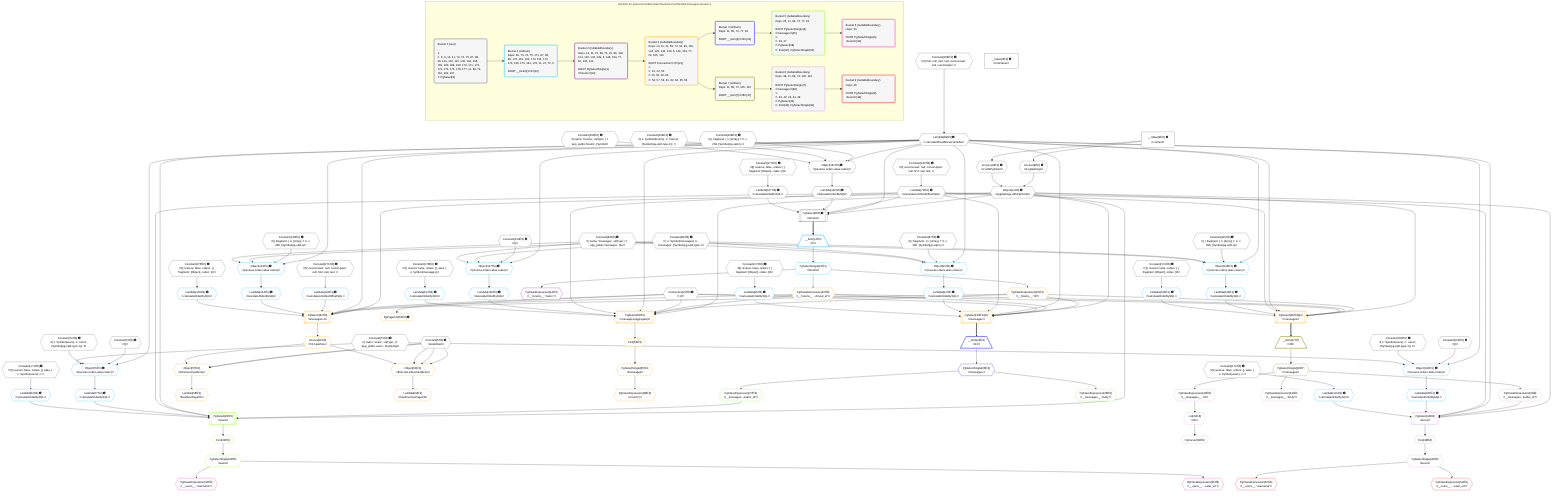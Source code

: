 %%{init: {'themeVariables': { 'fontSize': '12px'}}}%%
graph TD
    classDef path fill:#eee,stroke:#000,color:#000
    classDef plan fill:#fff,stroke-width:1px,color:#000
    classDef itemplan fill:#fff,stroke-width:2px,color:#000
    classDef unbatchedplan fill:#dff,stroke-width:1px,color:#000
    classDef sideeffectplan fill:#fcc,stroke-width:2px,color:#000
    classDef bucket fill:#f6f6f6,color:#000,stroke-width:2px,text-align:left


    %% plan dependencies
    PgSelect8[["PgSelect[8∈0] ➊<br />ᐸforumsᐳ"]]:::plan
    Object11{{"Object[11∈0] ➊<br />ᐸ{pgSettings,withPgClient}ᐳ"}}:::plan
    Lambda69{{"Lambda[69∈0] ➊<br />ᐸcalculateShouldReverseOrderᐳ"}}:::plan
    Lambda72{{"Lambda[72∈0] ➊<br />ᐸcalculateLimitAndOffsetSQLᐳ"}}:::plan
    Lambda162{{"Lambda[162∈0] ➊<br />ᐸcalculateOrderBySQLᐳ"}}:::plan
    Lambda167{{"Lambda[167∈0] ➊<br />ᐸcalculateOrderBySQLᐳ"}}:::plan
    Object11 & Lambda69 & Lambda72 & Lambda162 & Lambda167 --> PgSelect8
    Object161{{"Object[161∈0] ➊<br />ᐸ{reverse,orders,alias,codec}ᐳ"}}:::plan
    Constant158{{"Constant[158∈0] ➊<br />ᐸ[ { fragment: { n: [Array], f: 0, c: 266, [Symbol(pg-sql2-tyᐳ"}}:::plan
    Constant159{{"Constant[159∈0] ➊<br />ᐸ{ s: Symbol(forums), n: 'forums', [Symbol(pg-sql2-type-1)]: ᐳ"}}:::plan
    Constant160{{"Constant[160∈0] ➊<br />ᐸ{ name: 'forums', sqlType: { t: 'app_public.forums', [Symbolᐳ"}}:::plan
    Lambda69 & Constant158 & Constant159 & Constant160 --> Object161
    Access9{{"Access[9∈0] ➊<br />ᐸ2.pgSettingsᐳ"}}:::plan
    Access10{{"Access[10∈0] ➊<br />ᐸ2.withPgClientᐳ"}}:::plan
    Access9 & Access10 --> Object11
    __Value2["__Value[2∈0] ➊<br />ᐸcontextᐳ"]:::plan
    __Value2 --> Access9
    __Value2 --> Access10
    Constant168{{"Constant[168∈0] ➊<br />ᐸ§{ first: null, last: null, cursorLower: null, cursorUpper: ᐳ"}}:::plan
    Constant168 --> Lambda69
    Constant169{{"Constant[169∈0] ➊<br />ᐸ§{ cursorLower: null, cursorUpper: null, first: null, last: ᐳ"}}:::plan
    Constant169 --> Lambda72
    Object161 --> Lambda162
    Constant177{{"Constant[177∈0] ➊<br />ᐸ§{ reverse: false, orders: [ { fragment: [Object], codec: [Oᐳ"}}:::plan
    Constant177 --> Lambda167
    __Value4["__Value[4∈0] ➊<br />ᐸrootValueᐳ"]:::plan
    Constant6{{"Constant[6∈0] ➊<br />ᐸundefinedᐳ"}}:::plan
    Connection21{{"Connection[21∈0] ➊<br />ᐸ17ᐳ"}}:::plan
    Constant73{{"Constant[73∈0] ➊<br />ᐸ[]ᐳ"}}:::plan
    Constant74{{"Constant[74∈0] ➊<br />ᐸ{ s: Symbol(users), n: 'users', [Symbol(pg-sql2-type-1)]: 'Iᐳ"}}:::plan
    Constant75{{"Constant[75∈0] ➊<br />ᐸ{ name: 'users', sqlType: { t: 'app_public.users', [Symbol(pᐳ"}}:::plan
    Constant87{{"Constant[87∈0] ➊<br />ᐸ[ { fragment: { n: [Array], f: 0, c: 266, [Symbol(pg-sql2-tyᐳ"}}:::plan
    Constant88{{"Constant[88∈0] ➊<br />ᐸ{ s: Symbol(messages), n: 'messages', [Symbol(pg-sql2-type-1ᐳ"}}:::plan
    Constant89{{"Constant[89∈0] ➊<br />ᐸ{ name: 'messages', sqlType: { t: 'app_public.messages', [Syᐳ"}}:::plan
    Constant101{{"Constant[101∈0] ➊<br />ᐸ[]ᐳ"}}:::plan
    Constant102{{"Constant[102∈0] ➊<br />ᐸ{ s: Symbol(users), n: 'users', [Symbol(pg-sql2-type-1)]: 'Iᐳ"}}:::plan
    Constant115{{"Constant[115∈0] ➊<br />ᐸ[ { fragment: { n: [Array], f: 0, c: 266, [Symbol(pg-sql2-tyᐳ"}}:::plan
    Constant130{{"Constant[130∈0] ➊<br />ᐸ[ { fragment: { n: [Array], f: 0, c: 266, [Symbol(pg-sql2-tyᐳ"}}:::plan
    Constant144{{"Constant[144∈0] ➊<br />ᐸ[]ᐳ"}}:::plan
    Constant170{{"Constant[170∈0] ➊<br />ᐸ§{ cursorLower: null, cursorUpper: null, first: null, last: ᐳ"}}:::plan
    Constant171{{"Constant[171∈0] ➊<br />ᐸ§{ reverse: false, orders: [], alias: { s: Symbol(users), n:ᐳ"}}:::plan
    Constant172{{"Constant[172∈0] ➊<br />ᐸ§{ reverse: false, orders: [ { fragment: [Object], codec: [Oᐳ"}}:::plan
    Constant173{{"Constant[173∈0] ➊<br />ᐸ§{ reverse: false, orders: [], alias: { s: Symbol(users), n:ᐳ"}}:::plan
    Constant174{{"Constant[174∈0] ➊<br />ᐸ§{ reverse: false, orders: [ { fragment: [Object], codec: [Oᐳ"}}:::plan
    Constant175{{"Constant[175∈0] ➊<br />ᐸ§{ reverse: false, orders: [ { fragment: [Object], codec: [Oᐳ"}}:::plan
    Constant176{{"Constant[176∈0] ➊<br />ᐸ§{ reverse: false, orders: [], alias: { s: Symbol(messages),ᐳ"}}:::plan
    Object76{{"Object[76∈1] ➊<br />ᐸ{reverse,orders,alias,codec}ᐳ"}}:::plan
    Lambda69 & Constant73 & Constant74 & Constant75 --> Object76
    Object90{{"Object[90∈1] ➊<br />ᐸ{reverse,orders,alias,codec}ᐳ"}}:::plan
    Lambda69 & Constant87 & Constant88 & Constant89 --> Object90
    Object104{{"Object[104∈1] ➊<br />ᐸ{reverse,orders,alias,codec}ᐳ"}}:::plan
    Lambda69 & Constant101 & Constant102 & Constant75 --> Object104
    Object118{{"Object[118∈1] ➊<br />ᐸ{reverse,orders,alias,codec}ᐳ"}}:::plan
    Lambda69 & Constant115 & Constant88 & Constant89 --> Object118
    Object133{{"Object[133∈1] ➊<br />ᐸ{reverse,orders,alias,codec}ᐳ"}}:::plan
    Lambda69 & Constant130 & Constant88 & Constant89 --> Object133
    Object147{{"Object[147∈1] ➊<br />ᐸ{reverse,orders,alias,codec}ᐳ"}}:::plan
    Lambda69 & Constant144 & Constant88 & Constant89 --> Object147
    __Item12[/"__Item[12∈1]<br />ᐸ8ᐳ"\]:::itemplan
    PgSelect8 ==> __Item12
    PgSelectSingle13{{"PgSelectSingle[13∈1]<br />ᐸforumsᐳ"}}:::plan
    __Item12 --> PgSelectSingle13
    Lambda77{{"Lambda[77∈1] ➊<br />ᐸcalculateOrderBySQLᐳ"}}:::plan
    Object76 --> Lambda77
    Lambda82{{"Lambda[82∈1] ➊<br />ᐸcalculateOrderBySQLᐳ"}}:::plan
    Constant171 --> Lambda82
    Lambda91{{"Lambda[91∈1] ➊<br />ᐸcalculateOrderBySQLᐳ"}}:::plan
    Object90 --> Lambda91
    Lambda96{{"Lambda[96∈1] ➊<br />ᐸcalculateOrderBySQLᐳ"}}:::plan
    Constant172 --> Lambda96
    Lambda105{{"Lambda[105∈1] ➊<br />ᐸcalculateOrderBySQLᐳ"}}:::plan
    Object104 --> Lambda105
    Lambda110{{"Lambda[110∈1] ➊<br />ᐸcalculateOrderBySQLᐳ"}}:::plan
    Constant173 --> Lambda110
    Lambda119{{"Lambda[119∈1] ➊<br />ᐸcalculateOrderBySQLᐳ"}}:::plan
    Object118 --> Lambda119
    Lambda124{{"Lambda[124∈1] ➊<br />ᐸcalculateOrderBySQLᐳ"}}:::plan
    Constant174 --> Lambda124
    Lambda129{{"Lambda[129∈1] ➊<br />ᐸcalculateLimitAndOffsetSQLᐳ"}}:::plan
    Constant170 --> Lambda129
    Lambda134{{"Lambda[134∈1] ➊<br />ᐸcalculateOrderBySQLᐳ"}}:::plan
    Object133 --> Lambda134
    Lambda139{{"Lambda[139∈1] ➊<br />ᐸcalculateOrderBySQLᐳ"}}:::plan
    Constant175 --> Lambda139
    Lambda148{{"Lambda[148∈1] ➊<br />ᐸcalculateOrderBySQLᐳ"}}:::plan
    Object147 --> Lambda148
    Lambda153{{"Lambda[153∈1] ➊<br />ᐸcalculateOrderBySQLᐳ"}}:::plan
    Constant176 --> Lambda153
    PgClassExpression14{{"PgClassExpression[14∈2]<br />ᐸ__forums__.”name”ᐳ"}}:::plan
    PgSelectSingle13 --> PgClassExpression14
    PgSelect23[["PgSelect[23∈3@s]<br />ᐸmessagesᐳ"]]:::plan
    PgClassExpression16{{"PgClassExpression[16∈3]<br />ᐸ__forums__.”id”ᐳ"}}:::plan
    PgClassExpression22{{"PgClassExpression[22∈3]<br />ᐸ__forums__...chived_at”ᐳ"}}:::plan
    Object11 & PgClassExpression16 & PgClassExpression22 & Connection21 & Lambda69 & Lambda72 & Lambda91 & Lambda96 --> PgSelect23
    PgSelect36[["PgSelect[36∈3@s]<br />ᐸmessagesᐳ"]]:::plan
    Object11 & PgClassExpression16 & PgClassExpression22 & Connection21 & Lambda69 & Lambda72 & Lambda119 & Lambda124 --> PgSelect36
    PgSelect52[["PgSelect[52∈3]<br />ᐸmessages+1ᐳ"]]:::plan
    Object11 & PgClassExpression16 & PgClassExpression22 & Connection21 & Lambda69 & Lambda129 & Lambda134 & Lambda139 --> PgSelect52
    PgSelect63[["PgSelect[63∈3]<br />ᐸmessages(aggregate)ᐳ"]]:::plan
    Object11 & PgClassExpression16 & PgClassExpression22 & Connection21 & Lambda69 & Lambda72 & Lambda148 & Lambda153 --> PgSelect63
    Object61{{"Object[61∈3]<br />ᐸ{first,last,offset,hasMore}ᐳ"}}:::plan
    Access56{{"Access[56∈3]<br />ᐸ52.hasMoreᐳ"}}:::plan
    Constant6 & Constant6 & Constant6 & Access56 --> Object61
    Object57{{"Object[57∈3]<br />ᐸ{first,last,hasMore}ᐳ"}}:::plan
    Constant6 & Constant6 & Access56 --> Object57
    PgSelectSingle13 --> PgClassExpression16
    PgSelectSingle13 --> PgClassExpression22
    PgPageInfo53{{"PgPageInfo[53∈3] ➊"}}:::plan
    Connection21 --> PgPageInfo53
    PgSelect52 --> Access56
    Lambda58{{"Lambda[58∈3]<br />ᐸhasNextPageCbᐳ"}}:::plan
    Object57 --> Lambda58
    Lambda62{{"Lambda[62∈3]<br />ᐸhasPreviousPageCbᐳ"}}:::plan
    Object61 --> Lambda62
    First64{{"First[64∈3]"}}:::plan
    PgSelect63 --> First64
    PgSelectSingle65{{"PgSelectSingle[65∈3]<br />ᐸmessagesᐳ"}}:::plan
    First64 --> PgSelectSingle65
    PgClassExpression66{{"PgClassExpression[66∈3]<br />ᐸcount(*)ᐳ"}}:::plan
    PgSelectSingle65 --> PgClassExpression66
    __Item24[/"__Item[24∈4]<br />ᐸ23ᐳ"\]:::itemplan
    PgSelect23 ==> __Item24
    PgSelectSingle25{{"PgSelectSingle[25∈4]<br />ᐸmessagesᐳ"}}:::plan
    __Item24 --> PgSelectSingle25
    PgSelect28[["PgSelect[28∈5]<br />ᐸusersᐳ"]]:::plan
    PgClassExpression27{{"PgClassExpression[27∈5]<br />ᐸ__messages...author_id”ᐳ"}}:::plan
    Object11 & PgClassExpression27 & Lambda69 & Lambda72 & Lambda77 & Lambda82 --> PgSelect28
    PgClassExpression26{{"PgClassExpression[26∈5]<br />ᐸ__messages__.”body”ᐳ"}}:::plan
    PgSelectSingle25 --> PgClassExpression26
    PgSelectSingle25 --> PgClassExpression27
    First32{{"First[32∈5]"}}:::plan
    PgSelect28 --> First32
    PgSelectSingle33{{"PgSelectSingle[33∈5]<br />ᐸusersᐳ"}}:::plan
    First32 --> PgSelectSingle33
    PgClassExpression34{{"PgClassExpression[34∈6]<br />ᐸ__users__.”username”ᐳ"}}:::plan
    PgSelectSingle33 --> PgClassExpression34
    PgClassExpression35{{"PgClassExpression[35∈6]<br />ᐸ__users__....vatar_url”ᐳ"}}:::plan
    PgSelectSingle33 --> PgClassExpression35
    __Item37[/"__Item[37∈7]<br />ᐸ36ᐳ"\]:::itemplan
    PgSelect36 ==> __Item37
    PgSelectSingle38{{"PgSelectSingle[38∈7]<br />ᐸmessagesᐳ"}}:::plan
    __Item37 --> PgSelectSingle38
    PgSelect44[["PgSelect[44∈8]<br />ᐸusersᐳ"]]:::plan
    PgClassExpression43{{"PgClassExpression[43∈8]<br />ᐸ__messages...author_id”ᐳ"}}:::plan
    Object11 & PgClassExpression43 & Lambda69 & Lambda72 & Lambda105 & Lambda110 --> PgSelect44
    PgCursor39{{"PgCursor[39∈8]"}}:::plan
    List41{{"List[41∈8]<br />ᐸ40ᐳ"}}:::plan
    List41 --> PgCursor39
    PgClassExpression40{{"PgClassExpression[40∈8]<br />ᐸ__messages__.”id”ᐳ"}}:::plan
    PgSelectSingle38 --> PgClassExpression40
    PgClassExpression40 --> List41
    PgClassExpression42{{"PgClassExpression[42∈8]<br />ᐸ__messages__.”body”ᐳ"}}:::plan
    PgSelectSingle38 --> PgClassExpression42
    PgSelectSingle38 --> PgClassExpression43
    First48{{"First[48∈8]"}}:::plan
    PgSelect44 --> First48
    PgSelectSingle49{{"PgSelectSingle[49∈8]<br />ᐸusersᐳ"}}:::plan
    First48 --> PgSelectSingle49
    PgClassExpression50{{"PgClassExpression[50∈9]<br />ᐸ__users__.”username”ᐳ"}}:::plan
    PgSelectSingle49 --> PgClassExpression50
    PgClassExpression51{{"PgClassExpression[51∈9]<br />ᐸ__users__....vatar_url”ᐳ"}}:::plan
    PgSelectSingle49 --> PgClassExpression51

    %% define steps

    subgraph "Buckets for queries/conditions/archived-forum-inherited-messages.stream-2"
    Bucket0("Bucket 0 (root)<br /><br />1: <br />ᐳ: 6, 9, 10, 21, 73, 74, 75, 87, 88, 89, 101, 102, 115, 130, 144, 158, 159, 160, 168, 169, 170, 171, 172, 173, 174, 175, 176, 177, 11, 69, 72, 161, 162, 167<br />2: PgSelect[8]"):::bucket
    classDef bucket0 stroke:#696969
    class Bucket0,__Value2,__Value4,Constant6,PgSelect8,Access9,Access10,Object11,Connection21,Lambda69,Lambda72,Constant73,Constant74,Constant75,Constant87,Constant88,Constant89,Constant101,Constant102,Constant115,Constant130,Constant144,Constant158,Constant159,Constant160,Object161,Lambda162,Lambda167,Constant168,Constant169,Constant170,Constant171,Constant172,Constant173,Constant174,Constant175,Constant176,Constant177 bucket0
    Bucket1("Bucket 1 (listItem)<br />Deps: 69, 73, 74, 75, 171, 87, 88, 89, 172, 101, 102, 173, 115, 174, 170, 130, 175, 144, 176, 11, 21, 72, 6<br /><br />ROOT __Item{1}ᐸ8ᐳ[12]"):::bucket
    classDef bucket1 stroke:#00bfff
    class Bucket1,__Item12,PgSelectSingle13,Object76,Lambda77,Lambda82,Object90,Lambda91,Lambda96,Object104,Lambda105,Lambda110,Object118,Lambda119,Lambda124,Lambda129,Object133,Lambda134,Lambda139,Object147,Lambda148,Lambda153 bucket1
    Bucket2("Bucket 2 (nullableBoundary)<br />Deps: 13, 11, 21, 69, 72, 91, 96, 119, 124, 129, 134, 139, 6, 148, 153, 77, 82, 105, 110<br /><br />ROOT PgSelectSingle{1}ᐸforumsᐳ[13]"):::bucket
    classDef bucket2 stroke:#7f007f
    class Bucket2,PgClassExpression14 bucket2
    Bucket3("Bucket 3 (nullableBoundary)<br />Deps: 13, 11, 21, 69, 72, 91, 96, 119, 124, 129, 134, 139, 6, 148, 153, 77, 82, 105, 110<br /><br />ROOT Connectionᐸ17ᐳ[21]<br />1: <br />ᐳ: 16, 22, 53<br />2: 23, 36, 52, 63<br />ᐳ: 56, 57, 58, 61, 62, 64, 65, 66"):::bucket
    classDef bucket3 stroke:#ffa500
    class Bucket3,PgClassExpression16,PgClassExpression22,PgSelect23,PgSelect36,PgSelect52,PgPageInfo53,Access56,Object57,Lambda58,Object61,Lambda62,PgSelect63,First64,PgSelectSingle65,PgClassExpression66 bucket3
    Bucket4("Bucket 4 (listItem)<br />Deps: 11, 69, 72, 77, 82<br /><br />ROOT __Item{4}ᐸ23ᐳ[24]"):::bucket
    classDef bucket4 stroke:#0000ff
    class Bucket4,__Item24,PgSelectSingle25 bucket4
    Bucket5("Bucket 5 (nullableBoundary)<br />Deps: 25, 11, 69, 72, 77, 82<br /><br />ROOT PgSelectSingle{4}ᐸmessagesᐳ[25]<br />1: <br />ᐳ: 26, 27<br />2: PgSelect[28]<br />ᐳ: First[32], PgSelectSingle[33]"):::bucket
    classDef bucket5 stroke:#7fff00
    class Bucket5,PgClassExpression26,PgClassExpression27,PgSelect28,First32,PgSelectSingle33 bucket5
    Bucket6("Bucket 6 (nullableBoundary)<br />Deps: 33<br /><br />ROOT PgSelectSingle{5}ᐸusersᐳ[33]"):::bucket
    classDef bucket6 stroke:#ff1493
    class Bucket6,PgClassExpression34,PgClassExpression35 bucket6
    Bucket7("Bucket 7 (listItem)<br />Deps: 11, 69, 72, 105, 110<br /><br />ROOT __Item{7}ᐸ36ᐳ[37]"):::bucket
    classDef bucket7 stroke:#808000
    class Bucket7,__Item37,PgSelectSingle38 bucket7
    Bucket8("Bucket 8 (nullableBoundary)<br />Deps: 38, 11, 69, 72, 105, 110<br /><br />ROOT PgSelectSingle{7}ᐸmessagesᐳ[38]<br />1: <br />ᐳ: 40, 42, 43, 41, 39<br />2: PgSelect[44]<br />ᐳ: First[48], PgSelectSingle[49]"):::bucket
    classDef bucket8 stroke:#dda0dd
    class Bucket8,PgCursor39,PgClassExpression40,List41,PgClassExpression42,PgClassExpression43,PgSelect44,First48,PgSelectSingle49 bucket8
    Bucket9("Bucket 9 (nullableBoundary)<br />Deps: 49<br /><br />ROOT PgSelectSingle{8}ᐸusersᐳ[49]"):::bucket
    classDef bucket9 stroke:#ff0000
    class Bucket9,PgClassExpression50,PgClassExpression51 bucket9
    Bucket0 --> Bucket1
    Bucket1 --> Bucket2
    Bucket2 --> Bucket3
    Bucket3 --> Bucket4 & Bucket7
    Bucket4 --> Bucket5
    Bucket5 --> Bucket6
    Bucket7 --> Bucket8
    Bucket8 --> Bucket9
    end